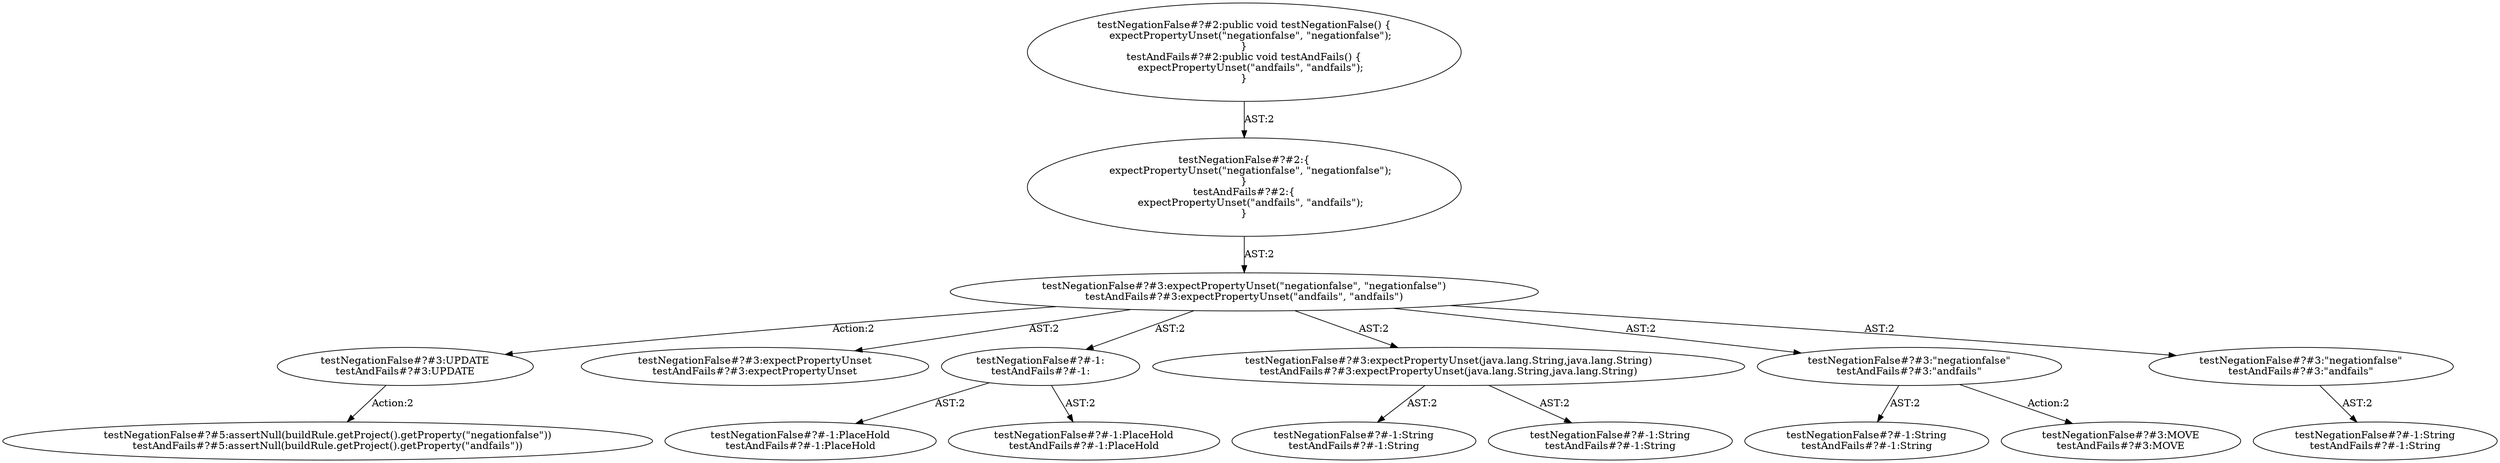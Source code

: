 digraph "Pattern" {
0 [label="testNegationFalse#?#3:UPDATE
testAndFails#?#3:UPDATE" shape=ellipse]
1 [label="testNegationFalse#?#3:expectPropertyUnset(\"negationfalse\", \"negationfalse\")
testAndFails#?#3:expectPropertyUnset(\"andfails\", \"andfails\")" shape=ellipse]
2 [label="testNegationFalse#?#2:\{
    expectPropertyUnset(\"negationfalse\", \"negationfalse\");
\}
testAndFails#?#2:\{
    expectPropertyUnset(\"andfails\", \"andfails\");
\}" shape=ellipse]
3 [label="testNegationFalse#?#2:public void testNegationFalse() \{
    expectPropertyUnset(\"negationfalse\", \"negationfalse\");
\}
testAndFails#?#2:public void testAndFails() \{
    expectPropertyUnset(\"andfails\", \"andfails\");
\}" shape=ellipse]
4 [label="testNegationFalse#?#3:expectPropertyUnset
testAndFails#?#3:expectPropertyUnset" shape=ellipse]
5 [label="testNegationFalse#?#-1:
testAndFails#?#-1:" shape=ellipse]
6 [label="testNegationFalse#?#-1:PlaceHold
testAndFails#?#-1:PlaceHold" shape=ellipse]
7 [label="testNegationFalse#?#-1:PlaceHold
testAndFails#?#-1:PlaceHold" shape=ellipse]
8 [label="testNegationFalse#?#3:expectPropertyUnset(java.lang.String,java.lang.String)
testAndFails#?#3:expectPropertyUnset(java.lang.String,java.lang.String)" shape=ellipse]
9 [label="testNegationFalse#?#-1:String
testAndFails#?#-1:String" shape=ellipse]
10 [label="testNegationFalse#?#-1:String
testAndFails#?#-1:String" shape=ellipse]
11 [label="testNegationFalse#?#3:\"negationfalse\"
testAndFails#?#3:\"andfails\"" shape=ellipse]
12 [label="testNegationFalse#?#-1:String
testAndFails#?#-1:String" shape=ellipse]
13 [label="testNegationFalse#?#3:MOVE
testAndFails#?#3:MOVE" shape=ellipse]
14 [label="testNegationFalse#?#3:\"negationfalse\"
testAndFails#?#3:\"andfails\"" shape=ellipse]
15 [label="testNegationFalse#?#-1:String
testAndFails#?#-1:String" shape=ellipse]
16 [label="testNegationFalse#?#5:assertNull(buildRule.getProject().getProperty(\"negationfalse\"))
testAndFails#?#5:assertNull(buildRule.getProject().getProperty(\"andfails\"))" shape=ellipse]
0 -> 16 [label="Action:2"];
1 -> 0 [label="Action:2"];
1 -> 4 [label="AST:2"];
1 -> 5 [label="AST:2"];
1 -> 8 [label="AST:2"];
1 -> 11 [label="AST:2"];
1 -> 14 [label="AST:2"];
2 -> 1 [label="AST:2"];
3 -> 2 [label="AST:2"];
5 -> 6 [label="AST:2"];
5 -> 7 [label="AST:2"];
8 -> 9 [label="AST:2"];
8 -> 10 [label="AST:2"];
11 -> 12 [label="AST:2"];
11 -> 13 [label="Action:2"];
14 -> 15 [label="AST:2"];
}